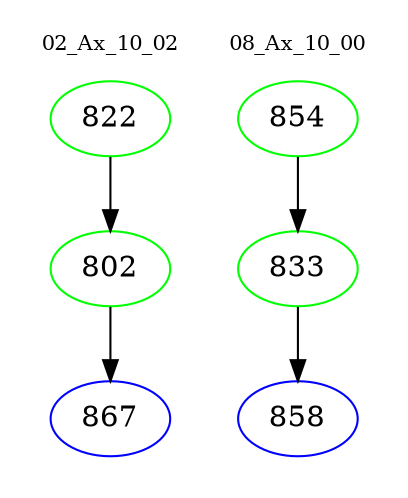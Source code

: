 digraph{
subgraph cluster_0 {
color = white
label = "02_Ax_10_02";
fontsize=10;
T0_822 [label="822", color="green"]
T0_822 -> T0_802 [color="black"]
T0_802 [label="802", color="green"]
T0_802 -> T0_867 [color="black"]
T0_867 [label="867", color="blue"]
}
subgraph cluster_1 {
color = white
label = "08_Ax_10_00";
fontsize=10;
T1_854 [label="854", color="green"]
T1_854 -> T1_833 [color="black"]
T1_833 [label="833", color="green"]
T1_833 -> T1_858 [color="black"]
T1_858 [label="858", color="blue"]
}
}
